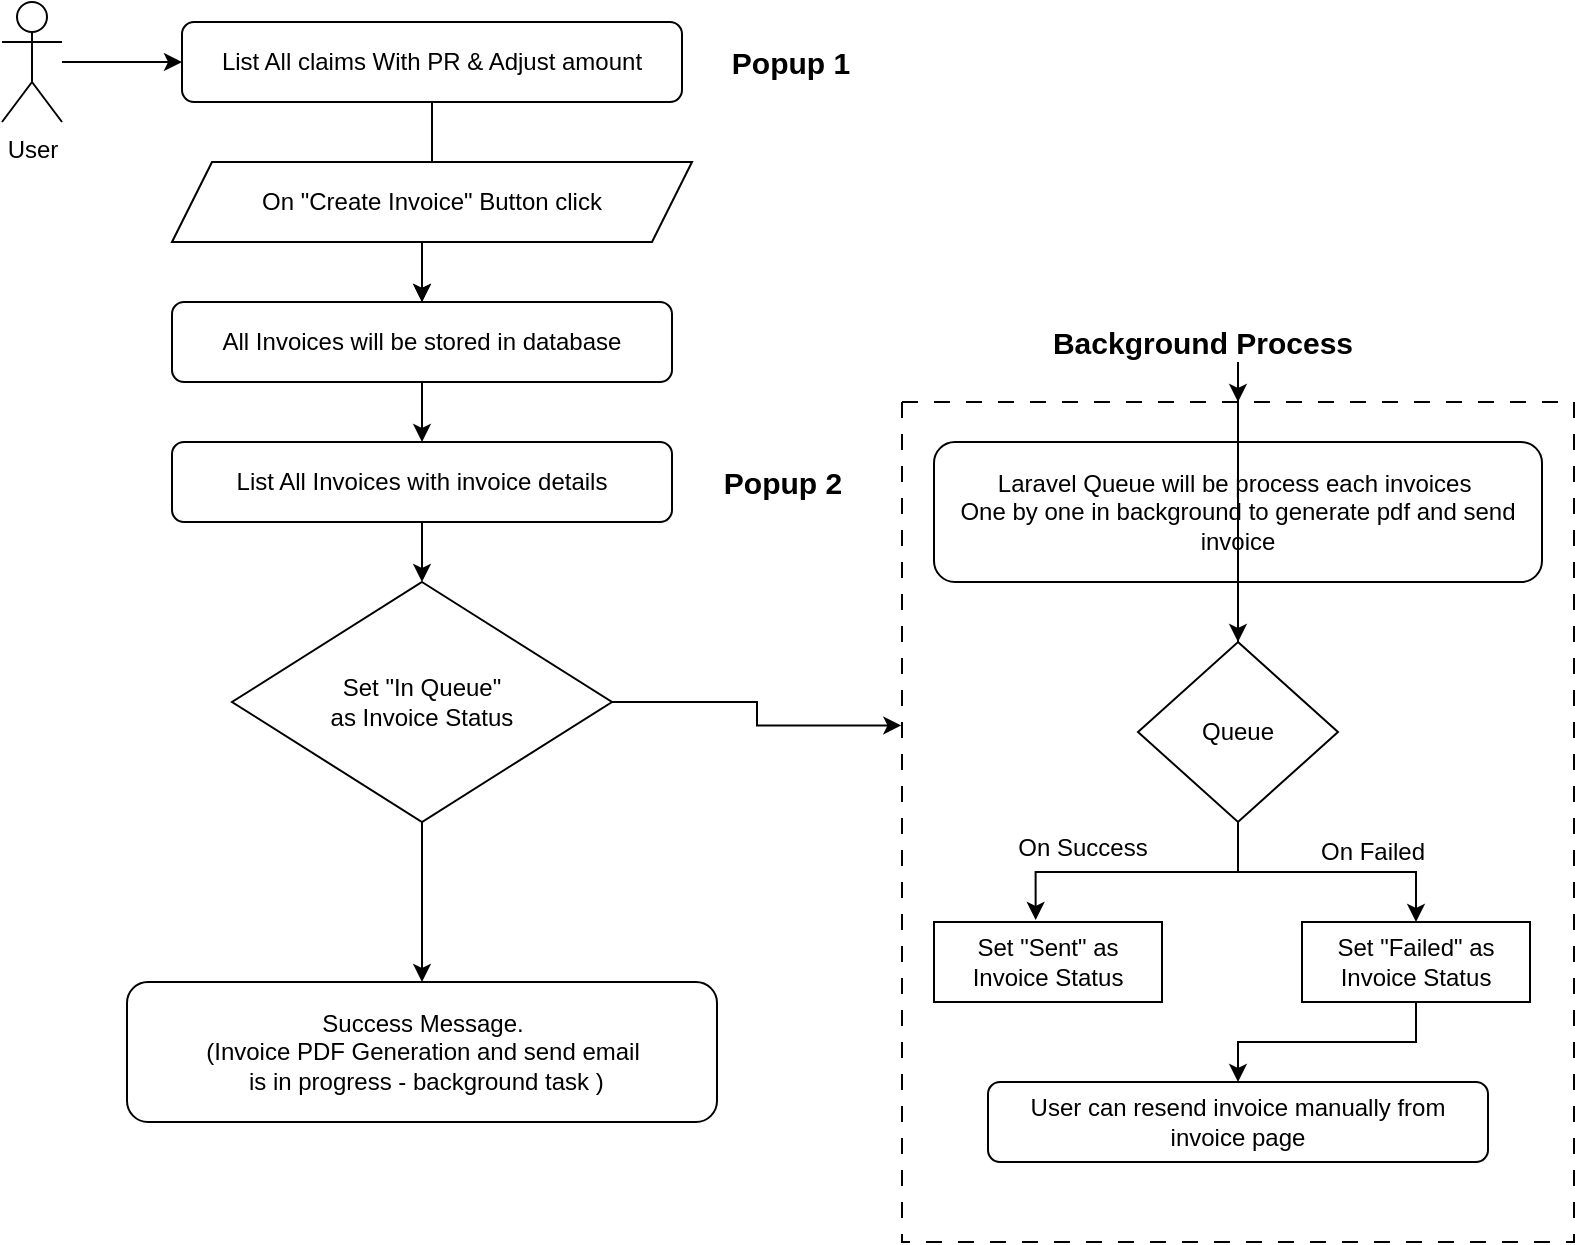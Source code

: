 <mxfile version="24.8.4">
  <diagram id="C5RBs43oDa-KdzZeNtuy" name="Page-1">
    <mxGraphModel dx="1050" dy="557" grid="1" gridSize="10" guides="1" tooltips="1" connect="1" arrows="1" fold="1" page="1" pageScale="1" pageWidth="827" pageHeight="1169" math="0" shadow="0">
      <root>
        <mxCell id="WIyWlLk6GJQsqaUBKTNV-0" />
        <mxCell id="WIyWlLk6GJQsqaUBKTNV-1" parent="WIyWlLk6GJQsqaUBKTNV-0" />
        <mxCell id="jf5f9mkr0oQwujm6HEbA-21" value="" style="edgeStyle=orthogonalEdgeStyle;rounded=0;orthogonalLoop=1;jettySize=auto;html=1;" edge="1" parent="WIyWlLk6GJQsqaUBKTNV-1" source="WIyWlLk6GJQsqaUBKTNV-3" target="jf5f9mkr0oQwujm6HEbA-13">
          <mxGeometry relative="1" as="geometry" />
        </mxCell>
        <mxCell id="WIyWlLk6GJQsqaUBKTNV-3" value="List All claims With PR &amp;amp; Adjust amount" style="rounded=1;whiteSpace=wrap;html=1;fontSize=12;glass=0;strokeWidth=1;shadow=0;" parent="WIyWlLk6GJQsqaUBKTNV-1" vertex="1">
          <mxGeometry x="110" y="20" width="250" height="40" as="geometry" />
        </mxCell>
        <mxCell id="jf5f9mkr0oQwujm6HEbA-3" style="edgeStyle=orthogonalEdgeStyle;rounded=0;orthogonalLoop=1;jettySize=auto;html=1;entryX=0;entryY=0.5;entryDx=0;entryDy=0;" edge="1" parent="WIyWlLk6GJQsqaUBKTNV-1" source="jf5f9mkr0oQwujm6HEbA-0" target="WIyWlLk6GJQsqaUBKTNV-3">
          <mxGeometry relative="1" as="geometry" />
        </mxCell>
        <mxCell id="jf5f9mkr0oQwujm6HEbA-0" value="User" style="shape=umlActor;verticalLabelPosition=bottom;verticalAlign=top;html=1;outlineConnect=0;" vertex="1" parent="WIyWlLk6GJQsqaUBKTNV-1">
          <mxGeometry x="20" y="10" width="30" height="60" as="geometry" />
        </mxCell>
        <mxCell id="jf5f9mkr0oQwujm6HEbA-18" style="edgeStyle=orthogonalEdgeStyle;rounded=0;orthogonalLoop=1;jettySize=auto;html=1;exitX=0.5;exitY=1;exitDx=0;exitDy=0;entryX=0.5;entryY=0;entryDx=0;entryDy=0;" edge="1" parent="WIyWlLk6GJQsqaUBKTNV-1" source="jf5f9mkr0oQwujm6HEbA-11" target="jf5f9mkr0oQwujm6HEbA-13">
          <mxGeometry relative="1" as="geometry" />
        </mxCell>
        <mxCell id="jf5f9mkr0oQwujm6HEbA-11" value="On &quot;Create Invoice&quot; Button click" style="shape=parallelogram;perimeter=parallelogramPerimeter;whiteSpace=wrap;html=1;fixedSize=1;" vertex="1" parent="WIyWlLk6GJQsqaUBKTNV-1">
          <mxGeometry x="105" y="90" width="260" height="40" as="geometry" />
        </mxCell>
        <mxCell id="jf5f9mkr0oQwujm6HEbA-19" value="" style="edgeStyle=orthogonalEdgeStyle;rounded=0;orthogonalLoop=1;jettySize=auto;html=1;" edge="1" parent="WIyWlLk6GJQsqaUBKTNV-1" source="jf5f9mkr0oQwujm6HEbA-13" target="jf5f9mkr0oQwujm6HEbA-15">
          <mxGeometry relative="1" as="geometry" />
        </mxCell>
        <mxCell id="jf5f9mkr0oQwujm6HEbA-13" value="All Invoices will be stored in database" style="rounded=1;whiteSpace=wrap;html=1;fontSize=12;glass=0;strokeWidth=1;shadow=0;" vertex="1" parent="WIyWlLk6GJQsqaUBKTNV-1">
          <mxGeometry x="105" y="160" width="250" height="40" as="geometry" />
        </mxCell>
        <mxCell id="jf5f9mkr0oQwujm6HEbA-23" style="edgeStyle=orthogonalEdgeStyle;rounded=0;orthogonalLoop=1;jettySize=auto;html=1;exitX=0.5;exitY=1;exitDx=0;exitDy=0;entryX=0.5;entryY=0;entryDx=0;entryDy=0;" edge="1" parent="WIyWlLk6GJQsqaUBKTNV-1" source="jf5f9mkr0oQwujm6HEbA-15" target="jf5f9mkr0oQwujm6HEbA-22">
          <mxGeometry relative="1" as="geometry" />
        </mxCell>
        <mxCell id="jf5f9mkr0oQwujm6HEbA-15" value="List All Invoices with invoice details" style="rounded=1;whiteSpace=wrap;html=1;fontSize=12;glass=0;strokeWidth=1;shadow=0;" vertex="1" parent="WIyWlLk6GJQsqaUBKTNV-1">
          <mxGeometry x="105" y="230" width="250" height="40" as="geometry" />
        </mxCell>
        <mxCell id="jf5f9mkr0oQwujm6HEbA-16" value="Popup 1" style="text;strokeColor=none;fillColor=none;html=1;fontSize=15;fontStyle=1;verticalAlign=middle;align=center;" vertex="1" parent="WIyWlLk6GJQsqaUBKTNV-1">
          <mxGeometry x="364" y="20" width="100" height="40" as="geometry" />
        </mxCell>
        <mxCell id="jf5f9mkr0oQwujm6HEbA-17" value="Popup 2" style="text;strokeColor=none;fillColor=none;html=1;fontSize=15;fontStyle=1;verticalAlign=middle;align=center;" vertex="1" parent="WIyWlLk6GJQsqaUBKTNV-1">
          <mxGeometry x="360" y="230" width="100" height="40" as="geometry" />
        </mxCell>
        <mxCell id="jf5f9mkr0oQwujm6HEbA-24" style="edgeStyle=orthogonalEdgeStyle;rounded=0;orthogonalLoop=1;jettySize=auto;html=1;exitX=0.5;exitY=1;exitDx=0;exitDy=0;" edge="1" parent="WIyWlLk6GJQsqaUBKTNV-1" source="jf5f9mkr0oQwujm6HEbA-22">
          <mxGeometry relative="1" as="geometry">
            <mxPoint x="230" y="500" as="targetPoint" />
          </mxGeometry>
        </mxCell>
        <mxCell id="jf5f9mkr0oQwujm6HEbA-22" value="Set &quot;In Queue&quot; &lt;br&gt;as Invoice Status" style="rhombus;whiteSpace=wrap;html=1;" vertex="1" parent="WIyWlLk6GJQsqaUBKTNV-1">
          <mxGeometry x="135" y="300" width="190" height="120" as="geometry" />
        </mxCell>
        <mxCell id="jf5f9mkr0oQwujm6HEbA-25" value="Success Message.&lt;br&gt;(Invoice PDF Generation and send email&lt;br&gt;&amp;nbsp;is in progress - background task )" style="rounded=1;whiteSpace=wrap;html=1;fontSize=12;glass=0;strokeWidth=1;shadow=0;" vertex="1" parent="WIyWlLk6GJQsqaUBKTNV-1">
          <mxGeometry x="82.5" y="500" width="295" height="70" as="geometry" />
        </mxCell>
        <mxCell id="jf5f9mkr0oQwujm6HEbA-28" value="" style="swimlane;startSize=0;fillStyle=dots;gradientColor=default;fillColor=none;dashed=1;dashPattern=8 8;" vertex="1" parent="WIyWlLk6GJQsqaUBKTNV-1">
          <mxGeometry x="470" y="210" width="336" height="420" as="geometry" />
        </mxCell>
        <mxCell id="jf5f9mkr0oQwujm6HEbA-34" value="" style="edgeStyle=orthogonalEdgeStyle;rounded=0;orthogonalLoop=1;jettySize=auto;html=1;" edge="1" parent="jf5f9mkr0oQwujm6HEbA-28" source="jf5f9mkr0oQwujm6HEbA-31" target="jf5f9mkr0oQwujm6HEbA-33">
          <mxGeometry relative="1" as="geometry" />
        </mxCell>
        <mxCell id="jf5f9mkr0oQwujm6HEbA-31" value="Laravel Queue will be process each invoices&amp;nbsp;&lt;br&gt;One by one in background to generate pdf and send invoice" style="rounded=1;whiteSpace=wrap;html=1;fontSize=12;glass=0;strokeWidth=1;shadow=0;" vertex="1" parent="jf5f9mkr0oQwujm6HEbA-28">
          <mxGeometry x="16" y="20" width="304" height="70" as="geometry" />
        </mxCell>
        <mxCell id="jf5f9mkr0oQwujm6HEbA-39" style="edgeStyle=orthogonalEdgeStyle;rounded=0;orthogonalLoop=1;jettySize=auto;html=1;" edge="1" parent="jf5f9mkr0oQwujm6HEbA-28" source="jf5f9mkr0oQwujm6HEbA-33" target="jf5f9mkr0oQwujm6HEbA-28">
          <mxGeometry relative="1" as="geometry" />
        </mxCell>
        <mxCell id="jf5f9mkr0oQwujm6HEbA-41" style="edgeStyle=orthogonalEdgeStyle;rounded=0;orthogonalLoop=1;jettySize=auto;html=1;entryX=0.5;entryY=0;entryDx=0;entryDy=0;" edge="1" parent="jf5f9mkr0oQwujm6HEbA-28" source="jf5f9mkr0oQwujm6HEbA-33" target="jf5f9mkr0oQwujm6HEbA-36">
          <mxGeometry relative="1" as="geometry" />
        </mxCell>
        <mxCell id="jf5f9mkr0oQwujm6HEbA-33" value="Queue" style="rhombus;whiteSpace=wrap;html=1;" vertex="1" parent="jf5f9mkr0oQwujm6HEbA-28">
          <mxGeometry x="118" y="120" width="100" height="90" as="geometry" />
        </mxCell>
        <mxCell id="jf5f9mkr0oQwujm6HEbA-35" value="Set &quot;Sent&quot; as &lt;br&gt;Invoice Status" style="rounded=0;whiteSpace=wrap;html=1;" vertex="1" parent="jf5f9mkr0oQwujm6HEbA-28">
          <mxGeometry x="16" y="260" width="114" height="40" as="geometry" />
        </mxCell>
        <mxCell id="jf5f9mkr0oQwujm6HEbA-47" style="edgeStyle=orthogonalEdgeStyle;rounded=0;orthogonalLoop=1;jettySize=auto;html=1;exitX=0.5;exitY=1;exitDx=0;exitDy=0;entryX=0.5;entryY=0;entryDx=0;entryDy=0;" edge="1" parent="jf5f9mkr0oQwujm6HEbA-28" source="jf5f9mkr0oQwujm6HEbA-36" target="jf5f9mkr0oQwujm6HEbA-46">
          <mxGeometry relative="1" as="geometry" />
        </mxCell>
        <mxCell id="jf5f9mkr0oQwujm6HEbA-36" value="Set &quot;Failed&quot; as &lt;br&gt;Invoice Status" style="rounded=0;whiteSpace=wrap;html=1;" vertex="1" parent="jf5f9mkr0oQwujm6HEbA-28">
          <mxGeometry x="200" y="260" width="114" height="40" as="geometry" />
        </mxCell>
        <mxCell id="jf5f9mkr0oQwujm6HEbA-40" style="edgeStyle=orthogonalEdgeStyle;rounded=0;orthogonalLoop=1;jettySize=auto;html=1;entryX=0.446;entryY=-0.025;entryDx=0;entryDy=0;entryPerimeter=0;" edge="1" parent="jf5f9mkr0oQwujm6HEbA-28" source="jf5f9mkr0oQwujm6HEbA-33" target="jf5f9mkr0oQwujm6HEbA-35">
          <mxGeometry relative="1" as="geometry" />
        </mxCell>
        <mxCell id="jf5f9mkr0oQwujm6HEbA-43" value="On Failed" style="text;html=1;align=center;verticalAlign=middle;resizable=0;points=[];autosize=1;strokeColor=none;fillColor=none;" vertex="1" parent="jf5f9mkr0oQwujm6HEbA-28">
          <mxGeometry x="195" y="210" width="80" height="30" as="geometry" />
        </mxCell>
        <mxCell id="jf5f9mkr0oQwujm6HEbA-46" value="User can resend invoice manually from invoice page" style="rounded=1;whiteSpace=wrap;html=1;fontSize=12;glass=0;strokeWidth=1;shadow=0;" vertex="1" parent="jf5f9mkr0oQwujm6HEbA-28">
          <mxGeometry x="43" y="340" width="250" height="40" as="geometry" />
        </mxCell>
        <mxCell id="jf5f9mkr0oQwujm6HEbA-29" value="Background Process" style="text;strokeColor=none;fillColor=none;html=1;fontSize=15;fontStyle=1;verticalAlign=middle;align=center;" vertex="1" parent="WIyWlLk6GJQsqaUBKTNV-1">
          <mxGeometry x="570" y="160" width="100" height="40" as="geometry" />
        </mxCell>
        <mxCell id="jf5f9mkr0oQwujm6HEbA-32" style="edgeStyle=orthogonalEdgeStyle;rounded=0;orthogonalLoop=1;jettySize=auto;html=1;exitX=1;exitY=0.5;exitDx=0;exitDy=0;entryX=-0.001;entryY=0.385;entryDx=0;entryDy=0;entryPerimeter=0;" edge="1" parent="WIyWlLk6GJQsqaUBKTNV-1" source="jf5f9mkr0oQwujm6HEbA-22" target="jf5f9mkr0oQwujm6HEbA-28">
          <mxGeometry relative="1" as="geometry" />
        </mxCell>
        <mxCell id="jf5f9mkr0oQwujm6HEbA-42" value="On Success" style="text;html=1;align=center;verticalAlign=middle;resizable=0;points=[];autosize=1;strokeColor=none;fillColor=none;" vertex="1" parent="WIyWlLk6GJQsqaUBKTNV-1">
          <mxGeometry x="515" y="418" width="90" height="30" as="geometry" />
        </mxCell>
      </root>
    </mxGraphModel>
  </diagram>
</mxfile>
